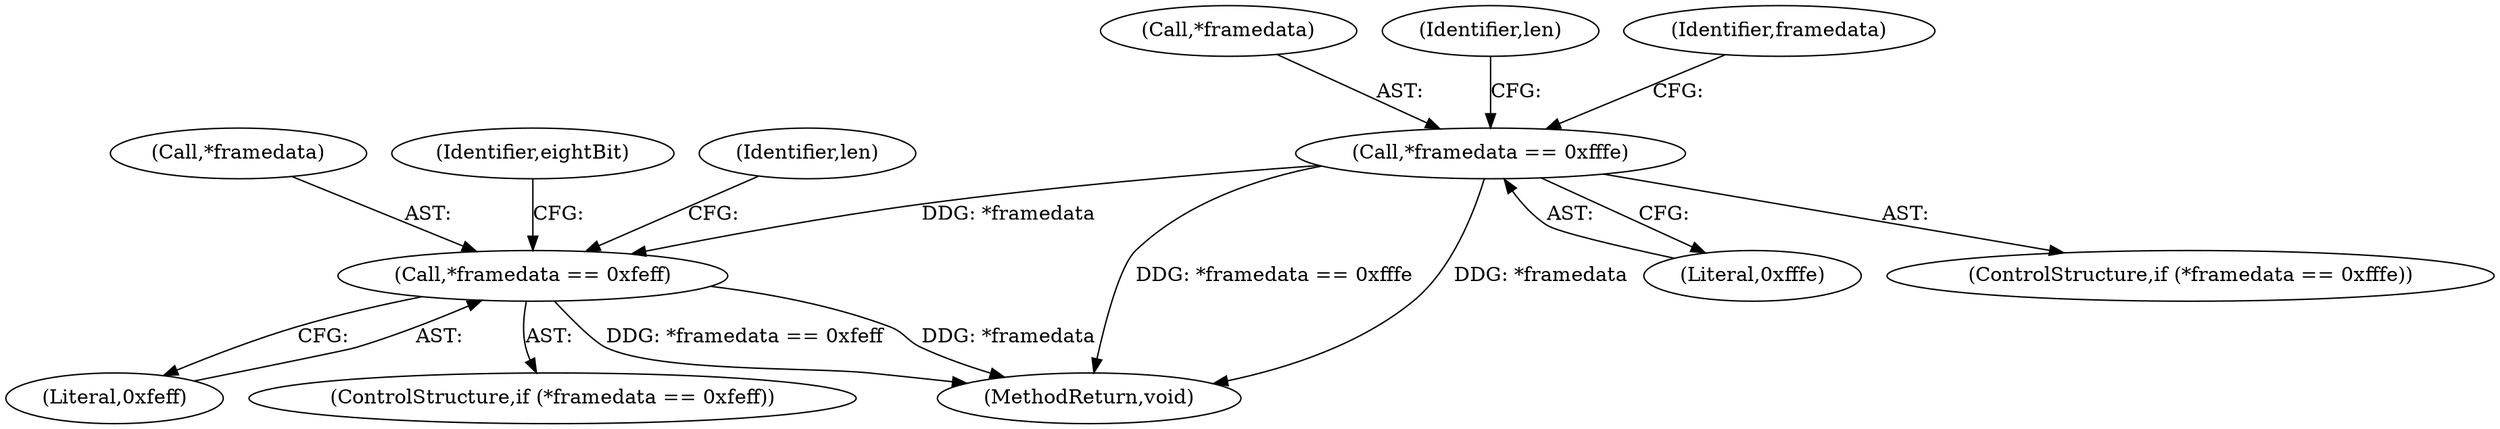digraph "0_Android_6d0249be2275fd4086783f259f4e2c54722a7c55_0@pointer" {
"1000349" [label="(Call,*framedata == 0xfffe)"];
"1000399" [label="(Call,*framedata == 0xfeff)"];
"1000399" [label="(Call,*framedata == 0xfeff)"];
"1000348" [label="(ControlStructure,if (*framedata == 0xfffe))"];
"1000350" [label="(Call,*framedata)"];
"1000398" [label="(ControlStructure,if (*framedata == 0xfeff))"];
"1000400" [label="(Call,*framedata)"];
"1000349" [label="(Call,*framedata == 0xfffe)"];
"1000352" [label="(Literal,0xfffe)"];
"1000356" [label="(Identifier,len)"];
"1000401" [label="(Identifier,framedata)"];
"1000493" [label="(MethodReturn,void)"];
"1000416" [label="(Identifier,eightBit)"];
"1000406" [label="(Identifier,len)"];
"1000402" [label="(Literal,0xfeff)"];
"1000349" -> "1000348"  [label="AST: "];
"1000349" -> "1000352"  [label="CFG: "];
"1000350" -> "1000349"  [label="AST: "];
"1000352" -> "1000349"  [label="AST: "];
"1000356" -> "1000349"  [label="CFG: "];
"1000401" -> "1000349"  [label="CFG: "];
"1000349" -> "1000493"  [label="DDG: *framedata == 0xfffe"];
"1000349" -> "1000493"  [label="DDG: *framedata"];
"1000349" -> "1000399"  [label="DDG: *framedata"];
"1000399" -> "1000398"  [label="AST: "];
"1000399" -> "1000402"  [label="CFG: "];
"1000400" -> "1000399"  [label="AST: "];
"1000402" -> "1000399"  [label="AST: "];
"1000406" -> "1000399"  [label="CFG: "];
"1000416" -> "1000399"  [label="CFG: "];
"1000399" -> "1000493"  [label="DDG: *framedata"];
"1000399" -> "1000493"  [label="DDG: *framedata == 0xfeff"];
}
